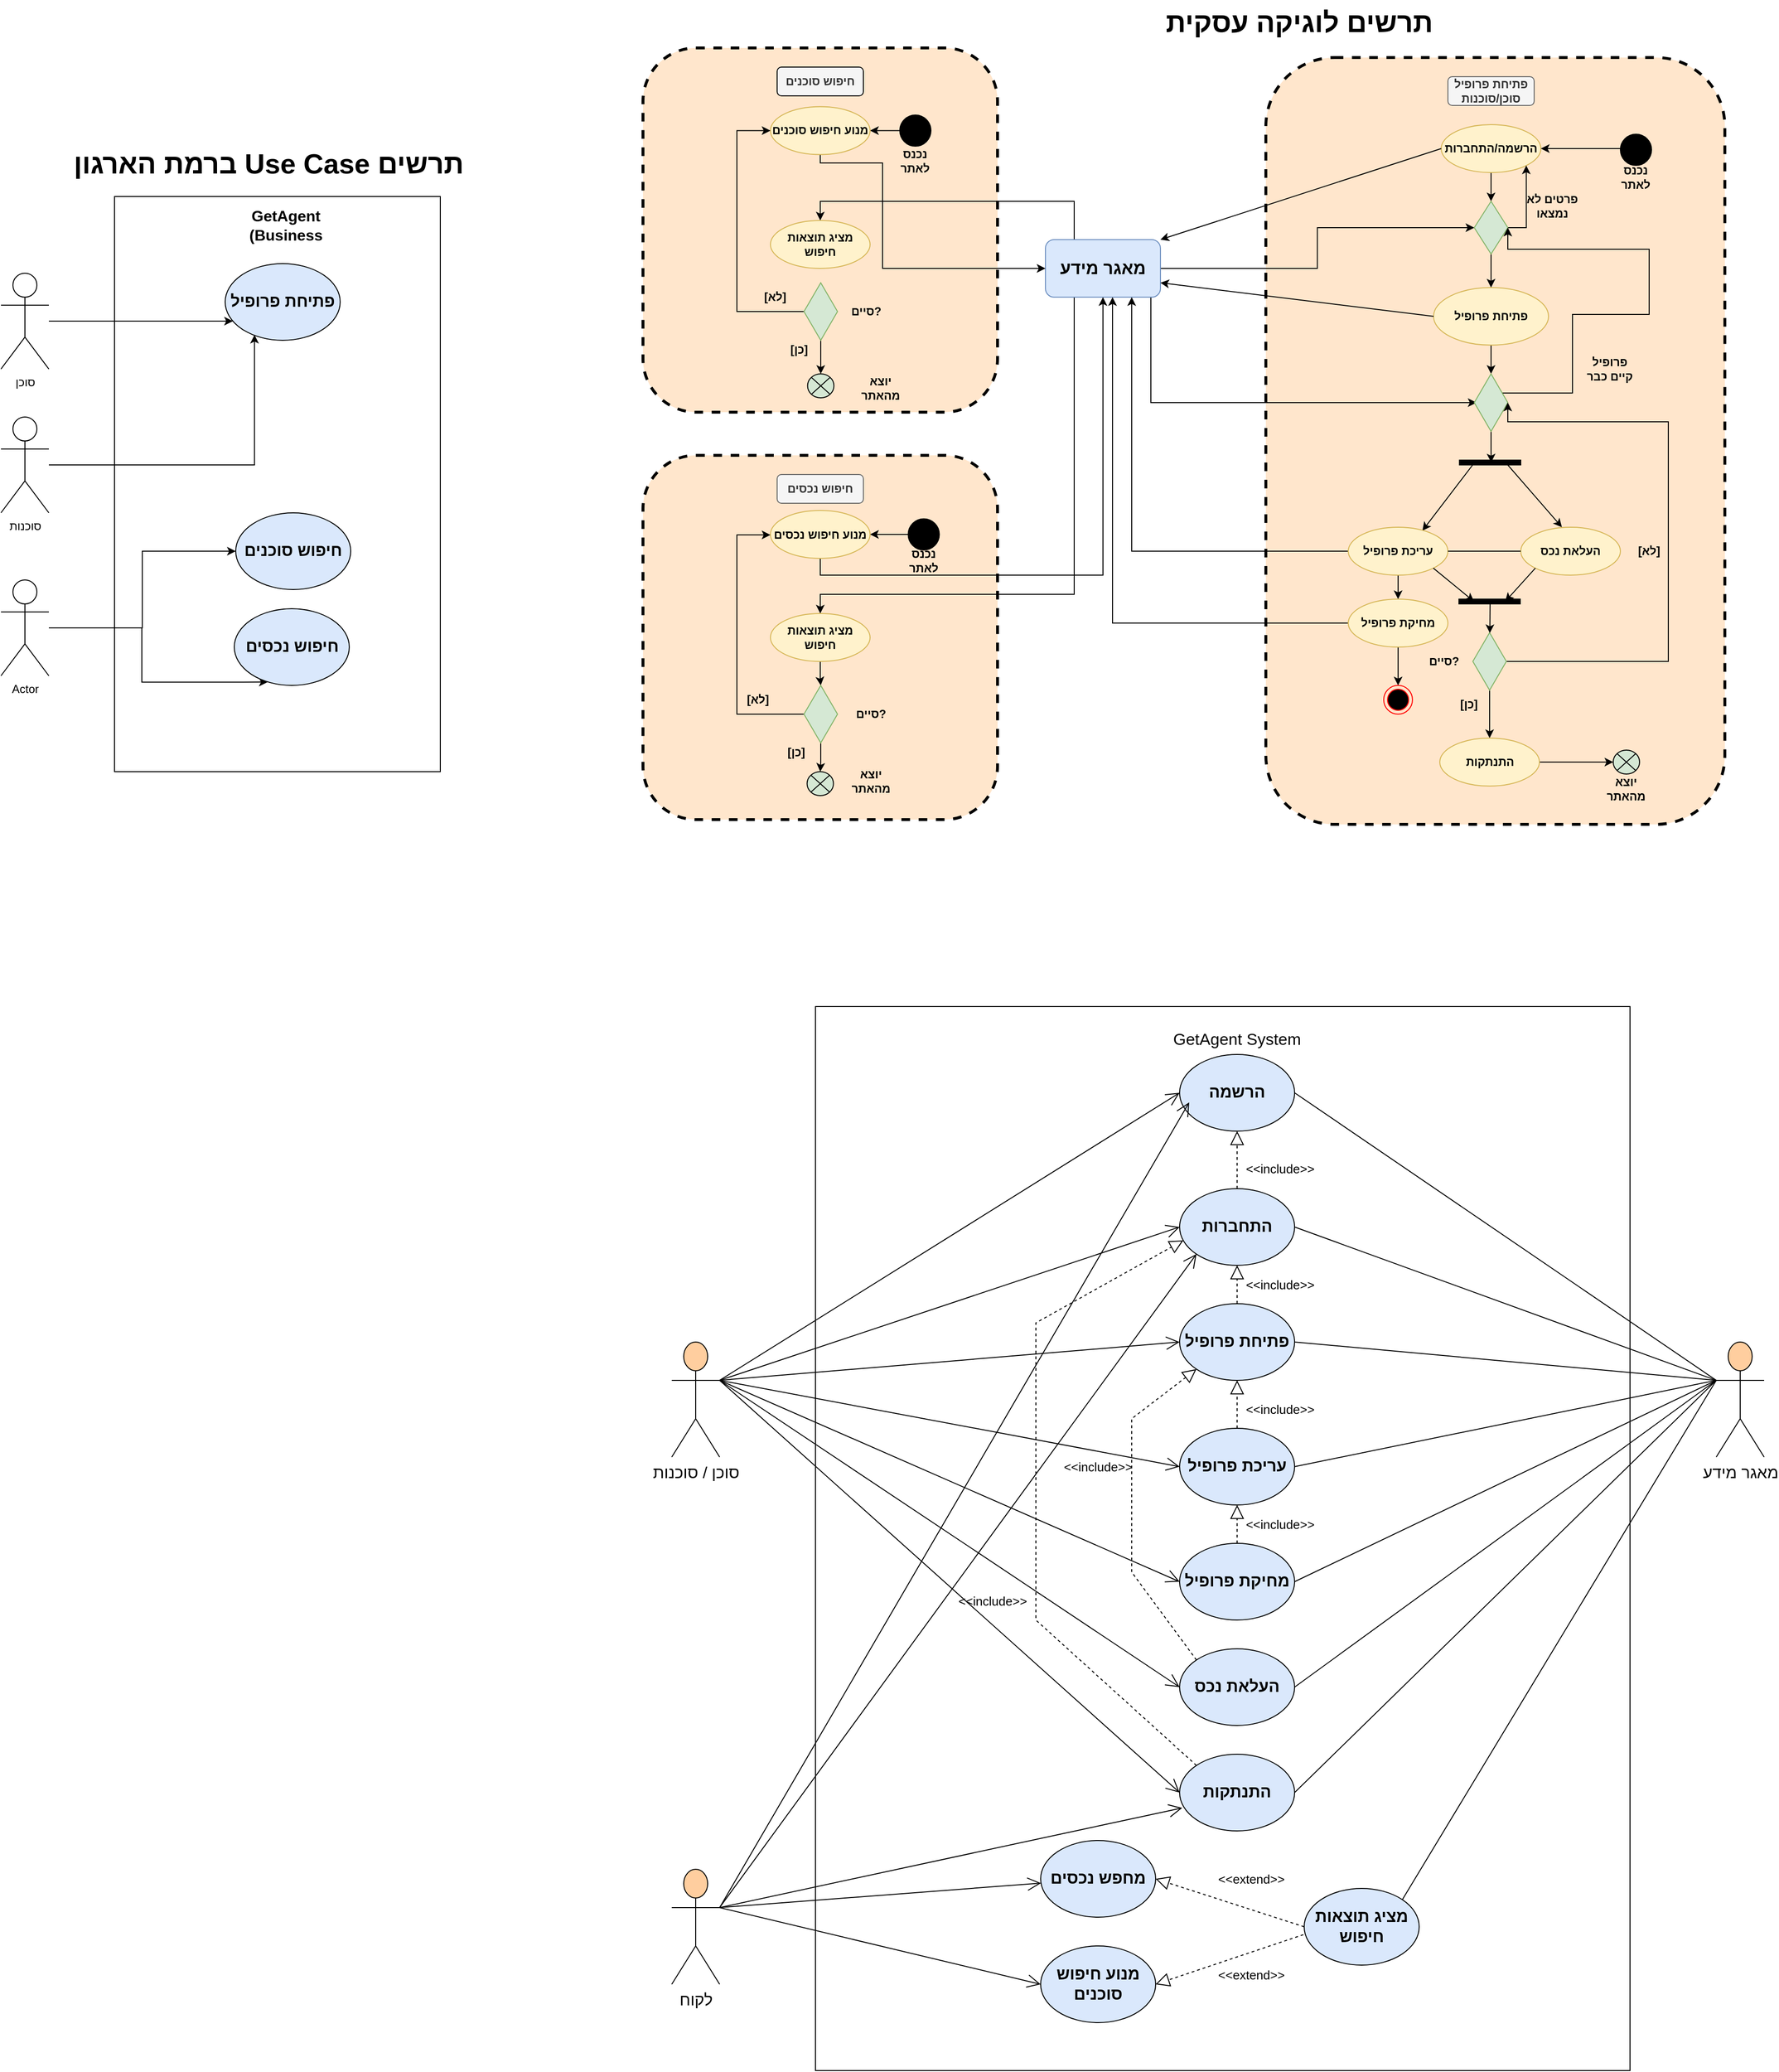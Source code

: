 <mxfile version="15.7.3" type="device"><diagram id="WgBPoSd1NBGot3wCEhsc" name="‫עמוד-1‬"><mxGraphModel dx="2050" dy="178" grid="1" gridSize="10" guides="1" tooltips="1" connect="1" arrows="1" fold="1" page="1" pageScale="1" pageWidth="827" pageHeight="1169" math="0" shadow="0"><root><mxCell id="0"/><mxCell id="1" parent="0"/><mxCell id="-YSVnnB5EFh45qtn83-T-23" value="" style="rounded=1;whiteSpace=wrap;html=1;fillColor=#ffe6cc;strokeColor=#000000;dashed=1;strokeWidth=3;perimeterSpacing=0;" vertex="1" parent="1"><mxGeometry x="-460" y="535" width="370" height="380" as="geometry"/></mxCell><mxCell id="-YSVnnB5EFh45qtn83-T-3" value="" style="rounded=1;whiteSpace=wrap;html=1;fillColor=#ffe6cc;strokeColor=default;dashed=1;strokeWidth=3;perimeterSpacing=0;" vertex="1" parent="1"><mxGeometry x="-460" y="110" width="370" height="380" as="geometry"/></mxCell><mxCell id="6HGBJuV5CnNIUaM3464I-1" value="" style="rounded=1;whiteSpace=wrap;html=1;fillColor=#ffe6cc;strokeColor=#000000;dashed=1;strokeWidth=3;perimeterSpacing=0;" parent="1" vertex="1"><mxGeometry x="190" y="120" width="479" height="800" as="geometry"/></mxCell><mxCell id="6HGBJuV5CnNIUaM3464I-2" value="פתיחת פרופיל סוכן/סוכנות" style="text;html=1;align=center;verticalAlign=middle;whiteSpace=wrap;rounded=1;fontStyle=1;fillColor=#f5f5f5;fontColor=#333333;strokeColor=#666666;" parent="1" vertex="1"><mxGeometry x="380" y="140" width="90" height="30" as="geometry"/></mxCell><mxCell id="6HGBJuV5CnNIUaM3464I-13" value="" style="edgeStyle=orthogonalEdgeStyle;rounded=0;orthogonalLoop=1;jettySize=auto;html=1;fontSize=18;" parent="1" source="6HGBJuV5CnNIUaM3464I-3" target="6HGBJuV5CnNIUaM3464I-12" edge="1"><mxGeometry relative="1" as="geometry"/></mxCell><mxCell id="6HGBJuV5CnNIUaM3464I-3" value="הרשמה/התחברות" style="ellipse;whiteSpace=wrap;html=1;fillColor=#fff2cc;strokeColor=#d6b656;fontStyle=1" parent="1" vertex="1"><mxGeometry x="373" y="190" width="104" height="50" as="geometry"/></mxCell><mxCell id="6HGBJuV5CnNIUaM3464I-7" style="edgeStyle=orthogonalEdgeStyle;rounded=0;orthogonalLoop=1;jettySize=auto;html=1;entryX=1;entryY=0.5;entryDx=0;entryDy=0;" parent="1" source="6HGBJuV5CnNIUaM3464I-6" target="6HGBJuV5CnNIUaM3464I-3" edge="1"><mxGeometry relative="1" as="geometry"><Array as="points"><mxPoint x="510" y="215"/><mxPoint x="510" y="215"/></Array></mxGeometry></mxCell><mxCell id="6HGBJuV5CnNIUaM3464I-6" value="" style="ellipse;whiteSpace=wrap;html=1;aspect=fixed;fillColor=#000000;strokeColor=#000000;" parent="1" vertex="1"><mxGeometry x="560" y="200" width="32.5" height="32.5" as="geometry"/></mxCell><mxCell id="6HGBJuV5CnNIUaM3464I-8" value="נכנס לאתר" style="text;html=1;strokeColor=none;fillColor=none;align=center;verticalAlign=middle;whiteSpace=wrap;rounded=0;fontStyle=1" parent="1" vertex="1"><mxGeometry x="546.25" y="230" width="60" height="30" as="geometry"/></mxCell><mxCell id="6HGBJuV5CnNIUaM3464I-54" style="edgeStyle=orthogonalEdgeStyle;rounded=0;orthogonalLoop=1;jettySize=auto;html=1;entryX=0;entryY=0.5;entryDx=0;entryDy=0;fontSize=18;" parent="1" source="6HGBJuV5CnNIUaM3464I-9" target="6HGBJuV5CnNIUaM3464I-12" edge="1"><mxGeometry relative="1" as="geometry"/></mxCell><mxCell id="6HGBJuV5CnNIUaM3464I-64" style="edgeStyle=orthogonalEdgeStyle;rounded=0;orthogonalLoop=1;jettySize=auto;html=1;fontSize=18;entryX=0.459;entryY=0.45;entryDx=0;entryDy=0;entryPerimeter=0;" parent="1" source="6HGBJuV5CnNIUaM3464I-9" target="6HGBJuV5CnNIUaM3464I-1" edge="1"><mxGeometry relative="1" as="geometry"><mxPoint x="20" y="510" as="targetPoint"/><Array as="points"><mxPoint x="70" y="480"/></Array></mxGeometry></mxCell><mxCell id="-YSVnnB5EFh45qtn83-T-30" style="edgeStyle=orthogonalEdgeStyle;rounded=0;orthogonalLoop=1;jettySize=auto;html=1;exitX=0.25;exitY=1;exitDx=0;exitDy=0;" edge="1" parent="1" source="6HGBJuV5CnNIUaM3464I-9" target="-YSVnnB5EFh45qtn83-T-29"><mxGeometry relative="1" as="geometry"><Array as="points"><mxPoint x="-10" y="680"/><mxPoint x="-275" y="680"/></Array></mxGeometry></mxCell><mxCell id="-YSVnnB5EFh45qtn83-T-41" style="edgeStyle=orthogonalEdgeStyle;rounded=0;orthogonalLoop=1;jettySize=auto;html=1;exitX=0.25;exitY=0;exitDx=0;exitDy=0;entryX=0.5;entryY=0;entryDx=0;entryDy=0;" edge="1" parent="1" source="6HGBJuV5CnNIUaM3464I-9" target="-YSVnnB5EFh45qtn83-T-9"><mxGeometry relative="1" as="geometry"/></mxCell><mxCell id="6HGBJuV5CnNIUaM3464I-9" value="מאגר מידע" style="rounded=1;whiteSpace=wrap;html=1;strokeColor=#6c8ebf;fillColor=#dae8fc;fontStyle=1;fontSize=18;" parent="1" vertex="1"><mxGeometry x="-40" y="310" width="120" height="60" as="geometry"/></mxCell><mxCell id="6HGBJuV5CnNIUaM3464I-10" value="" style="endArrow=classic;html=1;rounded=0;fontSize=18;exitX=0;exitY=0.5;exitDx=0;exitDy=0;entryX=1;entryY=0;entryDx=0;entryDy=0;" parent="1" source="6HGBJuV5CnNIUaM3464I-3" target="6HGBJuV5CnNIUaM3464I-9" edge="1"><mxGeometry width="50" height="50" relative="1" as="geometry"><mxPoint x="280" y="260" as="sourcePoint"/><mxPoint x="330" y="210" as="targetPoint"/></mxGeometry></mxCell><mxCell id="6HGBJuV5CnNIUaM3464I-15" value="" style="edgeStyle=orthogonalEdgeStyle;rounded=0;orthogonalLoop=1;jettySize=auto;html=1;fontSize=18;" parent="1" source="6HGBJuV5CnNIUaM3464I-12" target="6HGBJuV5CnNIUaM3464I-14" edge="1"><mxGeometry relative="1" as="geometry"/></mxCell><mxCell id="6HGBJuV5CnNIUaM3464I-55" style="edgeStyle=orthogonalEdgeStyle;rounded=0;orthogonalLoop=1;jettySize=auto;html=1;entryX=1;entryY=1;entryDx=0;entryDy=0;fontSize=18;" parent="1" source="6HGBJuV5CnNIUaM3464I-12" target="6HGBJuV5CnNIUaM3464I-3" edge="1"><mxGeometry relative="1" as="geometry"><Array as="points"><mxPoint x="462" y="298"/></Array></mxGeometry></mxCell><mxCell id="6HGBJuV5CnNIUaM3464I-12" value="" style="rhombus;whiteSpace=wrap;html=1;fillColor=#d5e8d4;strokeColor=#82b366;" parent="1" vertex="1"><mxGeometry x="407.5" y="270" width="35" height="55" as="geometry"/></mxCell><mxCell id="6HGBJuV5CnNIUaM3464I-17" value="" style="edgeStyle=orthogonalEdgeStyle;rounded=0;orthogonalLoop=1;jettySize=auto;html=1;fontSize=18;" parent="1" source="6HGBJuV5CnNIUaM3464I-14" target="6HGBJuV5CnNIUaM3464I-16" edge="1"><mxGeometry relative="1" as="geometry"/></mxCell><mxCell id="6HGBJuV5CnNIUaM3464I-14" value="פתיחת פרופיל" style="ellipse;whiteSpace=wrap;html=1;strokeColor=#d6b656;fillColor=#fff2cc;fontStyle=1" parent="1" vertex="1"><mxGeometry x="365" y="360" width="120" height="60" as="geometry"/></mxCell><mxCell id="6HGBJuV5CnNIUaM3464I-22" value="" style="edgeStyle=orthogonalEdgeStyle;rounded=0;orthogonalLoop=1;jettySize=auto;html=1;fontSize=18;entryX=0.518;entryY=0.496;entryDx=0;entryDy=0;entryPerimeter=0;" parent="1" source="6HGBJuV5CnNIUaM3464I-16" target="6HGBJuV5CnNIUaM3464I-24" edge="1"><mxGeometry relative="1" as="geometry"/></mxCell><mxCell id="6HGBJuV5CnNIUaM3464I-60" style="edgeStyle=orthogonalEdgeStyle;rounded=0;orthogonalLoop=1;jettySize=auto;html=1;entryX=1;entryY=0.5;entryDx=0;entryDy=0;fontSize=18;" parent="1" source="6HGBJuV5CnNIUaM3464I-16" target="6HGBJuV5CnNIUaM3464I-12" edge="1"><mxGeometry relative="1" as="geometry"><Array as="points"><mxPoint x="510" y="470"/><mxPoint x="510" y="388"/><mxPoint x="590" y="388"/><mxPoint x="590" y="320"/><mxPoint x="442" y="320"/></Array></mxGeometry></mxCell><mxCell id="6HGBJuV5CnNIUaM3464I-16" value="" style="rhombus;whiteSpace=wrap;html=1;strokeColor=#82b366;fillColor=#d5e8d4;" parent="1" vertex="1"><mxGeometry x="407.5" y="450" width="35" height="60" as="geometry"/></mxCell><mxCell id="6HGBJuV5CnNIUaM3464I-18" value="" style="endArrow=classic;html=1;rounded=0;fontSize=18;exitX=0;exitY=0.5;exitDx=0;exitDy=0;entryX=1;entryY=0.75;entryDx=0;entryDy=0;" parent="1" source="6HGBJuV5CnNIUaM3464I-14" target="6HGBJuV5CnNIUaM3464I-9" edge="1"><mxGeometry width="50" height="50" relative="1" as="geometry"><mxPoint x="350" y="340" as="sourcePoint"/><mxPoint x="400" y="290" as="targetPoint"/></mxGeometry></mxCell><mxCell id="6HGBJuV5CnNIUaM3464I-21" value="" style="line;strokeWidth=2;html=1;fontSize=18;fillColor=#000000;fontStyle=0;strokeColor=none;" parent="1" vertex="1"><mxGeometry x="391.5" y="530" width="67" height="10" as="geometry"/></mxCell><mxCell id="6HGBJuV5CnNIUaM3464I-24" value="" style="line;strokeWidth=6;html=1;rounded=1;fontSize=18;fillColor=#000000;" parent="1" vertex="1"><mxGeometry x="391.5" y="530" width="65" height="25" as="geometry"/></mxCell><mxCell id="6HGBJuV5CnNIUaM3464I-32" value="" style="endArrow=classic;html=1;rounded=0;fontSize=18;exitX=0.25;exitY=0.5;exitDx=0;exitDy=0;exitPerimeter=0;entryX=0.744;entryY=0.072;entryDx=0;entryDy=0;entryPerimeter=0;" parent="1" source="6HGBJuV5CnNIUaM3464I-24" target="6HGBJuV5CnNIUaM3464I-34" edge="1"><mxGeometry width="50" height="50" relative="1" as="geometry"><mxPoint x="380" y="440" as="sourcePoint"/><mxPoint x="360" y="600" as="targetPoint"/></mxGeometry></mxCell><mxCell id="6HGBJuV5CnNIUaM3464I-33" value="" style="endArrow=classic;html=1;rounded=0;fontSize=18;exitX=0.75;exitY=0.5;exitDx=0;exitDy=0;exitPerimeter=0;entryX=0.413;entryY=0;entryDx=0;entryDy=0;entryPerimeter=0;" parent="1" source="6HGBJuV5CnNIUaM3464I-24" target="6HGBJuV5CnNIUaM3464I-35" edge="1"><mxGeometry width="50" height="50" relative="1" as="geometry"><mxPoint x="417.75" y="552.5" as="sourcePoint"/><mxPoint x="496.118" y="612.166" as="targetPoint"/></mxGeometry></mxCell><mxCell id="6HGBJuV5CnNIUaM3464I-47" style="edgeStyle=orthogonalEdgeStyle;rounded=0;orthogonalLoop=1;jettySize=auto;html=1;entryX=0.75;entryY=1;entryDx=0;entryDy=0;fontSize=18;" parent="1" source="6HGBJuV5CnNIUaM3464I-34" target="6HGBJuV5CnNIUaM3464I-9" edge="1"><mxGeometry relative="1" as="geometry"/></mxCell><mxCell id="-YSVnnB5EFh45qtn83-T-64" style="edgeStyle=orthogonalEdgeStyle;rounded=0;orthogonalLoop=1;jettySize=auto;html=1;entryX=0.5;entryY=0;entryDx=0;entryDy=0;fontSize=17;" edge="1" parent="1" source="6HGBJuV5CnNIUaM3464I-34" target="-YSVnnB5EFh45qtn83-T-63"><mxGeometry relative="1" as="geometry"/></mxCell><mxCell id="6HGBJuV5CnNIUaM3464I-34" value="עריכת פרופיל" style="ellipse;whiteSpace=wrap;html=1;fillColor=#fff2cc;strokeColor=#d6b656;fontStyle=1" parent="1" vertex="1"><mxGeometry x="276" y="610" width="104" height="50" as="geometry"/></mxCell><mxCell id="6HGBJuV5CnNIUaM3464I-35" value="העלאת נכס" style="ellipse;whiteSpace=wrap;html=1;fillColor=#fff2cc;strokeColor=#d6b656;fontStyle=1" parent="1" vertex="1"><mxGeometry x="456" y="610" width="104" height="50" as="geometry"/></mxCell><mxCell id="6HGBJuV5CnNIUaM3464I-46" style="edgeStyle=orthogonalEdgeStyle;rounded=0;orthogonalLoop=1;jettySize=auto;html=1;fontSize=18;entryX=1;entryY=0.5;entryDx=0;entryDy=0;" parent="1" source="6HGBJuV5CnNIUaM3464I-37" target="6HGBJuV5CnNIUaM3464I-16" edge="1"><mxGeometry relative="1" as="geometry"><Array as="points"><mxPoint x="610" y="750"/><mxPoint x="610" y="500"/><mxPoint x="442" y="500"/></Array></mxGeometry></mxCell><mxCell id="6HGBJuV5CnNIUaM3464I-50" style="edgeStyle=orthogonalEdgeStyle;rounded=0;orthogonalLoop=1;jettySize=auto;html=1;fontSize=18;" parent="1" source="6HGBJuV5CnNIUaM3464I-37" target="6HGBJuV5CnNIUaM3464I-49" edge="1"><mxGeometry relative="1" as="geometry"/></mxCell><mxCell id="6HGBJuV5CnNIUaM3464I-37" value="" style="rhombus;whiteSpace=wrap;html=1;strokeColor=#82b366;fillColor=#d5e8d4;" parent="1" vertex="1"><mxGeometry x="406" y="720" width="35" height="60" as="geometry"/></mxCell><mxCell id="6HGBJuV5CnNIUaM3464I-38" value="" style="line;strokeWidth=6;html=1;rounded=1;fontSize=18;fillColor=#000000;" parent="1" vertex="1"><mxGeometry x="391" y="675" width="65" height="25" as="geometry"/></mxCell><mxCell id="6HGBJuV5CnNIUaM3464I-40" value="" style="endArrow=classic;html=1;rounded=0;fontSize=18;entryX=0.25;entryY=0.5;entryDx=0;entryDy=0;entryPerimeter=0;exitX=1;exitY=1;exitDx=0;exitDy=0;" parent="1" source="6HGBJuV5CnNIUaM3464I-34" target="6HGBJuV5CnNIUaM3464I-38" edge="1"><mxGeometry width="50" height="50" relative="1" as="geometry"><mxPoint x="417.75" y="552.5" as="sourcePoint"/><mxPoint x="363.376" y="623.6" as="targetPoint"/></mxGeometry></mxCell><mxCell id="6HGBJuV5CnNIUaM3464I-42" value="" style="endArrow=classic;html=1;rounded=0;fontSize=18;exitX=0;exitY=1;exitDx=0;exitDy=0;entryX=0.75;entryY=0.5;entryDx=0;entryDy=0;entryPerimeter=0;" parent="1" source="6HGBJuV5CnNIUaM3464I-35" target="6HGBJuV5CnNIUaM3464I-38" edge="1"><mxGeometry width="50" height="50" relative="1" as="geometry"><mxPoint x="427.75" y="562.5" as="sourcePoint"/><mxPoint x="373.376" y="633.6" as="targetPoint"/></mxGeometry></mxCell><mxCell id="6HGBJuV5CnNIUaM3464I-43" value="" style="endArrow=classic;html=1;rounded=0;fontSize=18;" parent="1" target="6HGBJuV5CnNIUaM3464I-37" edge="1"><mxGeometry width="50" height="50" relative="1" as="geometry"><mxPoint x="424" y="688" as="sourcePoint"/><mxPoint x="383.376" y="643.6" as="targetPoint"/></mxGeometry></mxCell><mxCell id="6HGBJuV5CnNIUaM3464I-45" value="סיים?" style="text;html=1;strokeColor=none;fillColor=none;align=center;verticalAlign=middle;whiteSpace=wrap;rounded=0;fontStyle=1" parent="1" vertex="1"><mxGeometry x="346" y="735" width="60" height="30" as="geometry"/></mxCell><mxCell id="6HGBJuV5CnNIUaM3464I-52" style="edgeStyle=orthogonalEdgeStyle;rounded=0;orthogonalLoop=1;jettySize=auto;html=1;entryX=0;entryY=0.5;entryDx=0;entryDy=0;entryPerimeter=0;fontSize=18;" parent="1" source="6HGBJuV5CnNIUaM3464I-49" target="6HGBJuV5CnNIUaM3464I-51" edge="1"><mxGeometry relative="1" as="geometry"/></mxCell><mxCell id="6HGBJuV5CnNIUaM3464I-49" value="התנתקות" style="ellipse;whiteSpace=wrap;html=1;fillColor=#fff2cc;strokeColor=#d6b656;fontStyle=1" parent="1" vertex="1"><mxGeometry x="371.5" y="830" width="104" height="50" as="geometry"/></mxCell><mxCell id="6HGBJuV5CnNIUaM3464I-51" value="" style="verticalLabelPosition=bottom;verticalAlign=top;html=1;shape=mxgraph.flowchart.or;rounded=1;labelBackgroundColor=#FFFFFF;fontSize=18;strokeColor=#000000;strokeWidth=1;fillColor=#D5E8D4;" parent="1" vertex="1"><mxGeometry x="552.5" y="842.5" width="27.5" height="25" as="geometry"/></mxCell><mxCell id="6HGBJuV5CnNIUaM3464I-53" value="יוצא מהאתר" style="text;html=1;strokeColor=none;fillColor=none;align=center;verticalAlign=middle;whiteSpace=wrap;rounded=0;fontStyle=1" parent="1" vertex="1"><mxGeometry x="536.25" y="867.5" width="60" height="30" as="geometry"/></mxCell><mxCell id="6HGBJuV5CnNIUaM3464I-56" value="פרטים לא נמצאו" style="text;html=1;strokeColor=none;fillColor=none;align=center;verticalAlign=middle;whiteSpace=wrap;rounded=0;fontStyle=1" parent="1" vertex="1"><mxGeometry x="458.5" y="260" width="60" height="30" as="geometry"/></mxCell><mxCell id="6HGBJuV5CnNIUaM3464I-57" value="פרופיל קיים כבר" style="text;html=1;strokeColor=none;fillColor=none;align=center;verticalAlign=middle;whiteSpace=wrap;rounded=0;fontStyle=1" parent="1" vertex="1"><mxGeometry x="518.5" y="430" width="60" height="30" as="geometry"/></mxCell><mxCell id="6HGBJuV5CnNIUaM3464I-62" style="edgeStyle=orthogonalEdgeStyle;rounded=0;orthogonalLoop=1;jettySize=auto;html=1;exitX=0.5;exitY=1;exitDx=0;exitDy=0;fontSize=18;" parent="1" source="6HGBJuV5CnNIUaM3464I-57" target="6HGBJuV5CnNIUaM3464I-57" edge="1"><mxGeometry relative="1" as="geometry"/></mxCell><mxCell id="6HGBJuV5CnNIUaM3464I-65" value="" style="endArrow=none;html=1;rounded=0;fontSize=18;entryX=0;entryY=0.5;entryDx=0;entryDy=0;exitX=1;exitY=0.5;exitDx=0;exitDy=0;" parent="1" source="6HGBJuV5CnNIUaM3464I-34" target="6HGBJuV5CnNIUaM3464I-35" edge="1"><mxGeometry width="50" height="50" relative="1" as="geometry"><mxPoint x="-10" y="740" as="sourcePoint"/><mxPoint x="40" y="690" as="targetPoint"/></mxGeometry></mxCell><mxCell id="-YSVnnB5EFh45qtn83-T-4" value="חיפוש סוכנים" style="text;html=1;align=center;verticalAlign=middle;whiteSpace=wrap;rounded=1;fontStyle=1;fillColor=#f5f5f5;fontColor=#333333;strokeColor=default;perimeterSpacing=1;strokeWidth=1;" vertex="1" parent="1"><mxGeometry x="-320" y="130" width="90" height="30" as="geometry"/></mxCell><mxCell id="-YSVnnB5EFh45qtn83-T-7" style="edgeStyle=orthogonalEdgeStyle;rounded=0;orthogonalLoop=1;jettySize=auto;html=1;entryX=1;entryY=0.5;entryDx=0;entryDy=0;" edge="1" parent="1" source="-YSVnnB5EFh45qtn83-T-5" target="-YSVnnB5EFh45qtn83-T-6"><mxGeometry relative="1" as="geometry"/></mxCell><mxCell id="-YSVnnB5EFh45qtn83-T-5" value="" style="ellipse;whiteSpace=wrap;html=1;aspect=fixed;fillColor=#000000;strokeColor=#000000;" vertex="1" parent="1"><mxGeometry x="-192" y="180" width="32.5" height="32.5" as="geometry"/></mxCell><mxCell id="-YSVnnB5EFh45qtn83-T-10" style="edgeStyle=orthogonalEdgeStyle;rounded=0;orthogonalLoop=1;jettySize=auto;html=1;entryX=0;entryY=0.5;entryDx=0;entryDy=0;" edge="1" parent="1" source="-YSVnnB5EFh45qtn83-T-6" target="6HGBJuV5CnNIUaM3464I-9"><mxGeometry relative="1" as="geometry"><Array as="points"><mxPoint x="-275" y="230"/><mxPoint x="-210" y="230"/><mxPoint x="-210" y="340"/></Array></mxGeometry></mxCell><mxCell id="-YSVnnB5EFh45qtn83-T-6" value="מנוע חיפוש סוכנים" style="ellipse;whiteSpace=wrap;html=1;fillColor=#fff2cc;strokeColor=#d6b656;fontStyle=1" vertex="1" parent="1"><mxGeometry x="-327" y="171.25" width="104" height="50" as="geometry"/></mxCell><mxCell id="-YSVnnB5EFh45qtn83-T-8" value="נכנס לאתר" style="text;html=1;strokeColor=none;fillColor=none;align=center;verticalAlign=middle;whiteSpace=wrap;rounded=0;fontStyle=1" vertex="1" parent="1"><mxGeometry x="-205.75" y="212.5" width="60" height="30" as="geometry"/></mxCell><mxCell id="-YSVnnB5EFh45qtn83-T-9" value="מציג תוצאות חיפוש" style="ellipse;whiteSpace=wrap;html=1;fillColor=#fff2cc;strokeColor=#d6b656;fontStyle=1" vertex="1" parent="1"><mxGeometry x="-327" y="290" width="104" height="50" as="geometry"/></mxCell><mxCell id="-YSVnnB5EFh45qtn83-T-19" style="edgeStyle=orthogonalEdgeStyle;rounded=0;orthogonalLoop=1;jettySize=auto;html=1;entryX=0.5;entryY=0;entryDx=0;entryDy=0;entryPerimeter=0;" edge="1" parent="1" source="-YSVnnB5EFh45qtn83-T-16" target="-YSVnnB5EFh45qtn83-T-18"><mxGeometry relative="1" as="geometry"/></mxCell><mxCell id="-YSVnnB5EFh45qtn83-T-20" style="edgeStyle=orthogonalEdgeStyle;rounded=0;orthogonalLoop=1;jettySize=auto;html=1;entryX=0;entryY=0.5;entryDx=0;entryDy=0;" edge="1" parent="1" source="-YSVnnB5EFh45qtn83-T-16" target="-YSVnnB5EFh45qtn83-T-6"><mxGeometry relative="1" as="geometry"><Array as="points"><mxPoint x="-362" y="385"/><mxPoint x="-362" y="196"/></Array></mxGeometry></mxCell><mxCell id="-YSVnnB5EFh45qtn83-T-16" value="" style="rhombus;whiteSpace=wrap;html=1;strokeColor=#82b366;fillColor=#d5e8d4;" vertex="1" parent="1"><mxGeometry x="-292" y="355" width="35" height="60" as="geometry"/></mxCell><mxCell id="-YSVnnB5EFh45qtn83-T-17" value="סיים?" style="text;html=1;strokeColor=none;fillColor=none;align=center;verticalAlign=middle;whiteSpace=wrap;rounded=0;fontStyle=1" vertex="1" parent="1"><mxGeometry x="-257" y="370" width="60" height="30" as="geometry"/></mxCell><mxCell id="-YSVnnB5EFh45qtn83-T-18" value="" style="verticalLabelPosition=bottom;verticalAlign=top;html=1;shape=mxgraph.flowchart.or;rounded=1;labelBackgroundColor=#FFFFFF;fontSize=18;strokeColor=#000000;strokeWidth=1;fillColor=#D5E8D4;" vertex="1" parent="1"><mxGeometry x="-288.25" y="450" width="27.5" height="25" as="geometry"/></mxCell><mxCell id="-YSVnnB5EFh45qtn83-T-22" value="יוצא מהאתר" style="text;html=1;strokeColor=none;fillColor=none;align=center;verticalAlign=middle;whiteSpace=wrap;rounded=0;fontStyle=1" vertex="1" parent="1"><mxGeometry x="-242" y="450" width="60" height="30" as="geometry"/></mxCell><mxCell id="-YSVnnB5EFh45qtn83-T-24" value="חיפוש נכסים" style="text;html=1;align=center;verticalAlign=middle;whiteSpace=wrap;rounded=1;fontStyle=1;fillColor=#f5f5f5;fontColor=#333333;strokeColor=#666666;" vertex="1" parent="1"><mxGeometry x="-320" y="555" width="90" height="30" as="geometry"/></mxCell><mxCell id="-YSVnnB5EFh45qtn83-T-27" style="edgeStyle=orthogonalEdgeStyle;rounded=0;orthogonalLoop=1;jettySize=auto;html=1;entryX=1;entryY=0.5;entryDx=0;entryDy=0;" edge="1" parent="1" source="-YSVnnB5EFh45qtn83-T-25" target="-YSVnnB5EFh45qtn83-T-26"><mxGeometry relative="1" as="geometry"/></mxCell><mxCell id="-YSVnnB5EFh45qtn83-T-25" value="" style="ellipse;whiteSpace=wrap;html=1;aspect=fixed;fillColor=#000000;strokeColor=#000000;" vertex="1" parent="1"><mxGeometry x="-183.25" y="601.25" width="32.5" height="32.5" as="geometry"/></mxCell><mxCell id="-YSVnnB5EFh45qtn83-T-28" style="edgeStyle=orthogonalEdgeStyle;rounded=0;orthogonalLoop=1;jettySize=auto;html=1;entryX=0.5;entryY=1;entryDx=0;entryDy=0;" edge="1" parent="1" source="-YSVnnB5EFh45qtn83-T-26" target="6HGBJuV5CnNIUaM3464I-9"><mxGeometry relative="1" as="geometry"><Array as="points"><mxPoint x="-275" y="660"/><mxPoint x="20" y="660"/></Array></mxGeometry></mxCell><mxCell id="-YSVnnB5EFh45qtn83-T-26" value="מנוע חיפוש נכסים" style="ellipse;whiteSpace=wrap;html=1;fillColor=#fff2cc;strokeColor=#d6b656;fontStyle=1" vertex="1" parent="1"><mxGeometry x="-327" y="592.5" width="104" height="50" as="geometry"/></mxCell><mxCell id="-YSVnnB5EFh45qtn83-T-40" style="edgeStyle=orthogonalEdgeStyle;rounded=0;orthogonalLoop=1;jettySize=auto;html=1;entryX=0.5;entryY=0;entryDx=0;entryDy=0;" edge="1" parent="1" source="-YSVnnB5EFh45qtn83-T-29" target="-YSVnnB5EFh45qtn83-T-31"><mxGeometry relative="1" as="geometry"/></mxCell><mxCell id="-YSVnnB5EFh45qtn83-T-29" value="מציג תוצאות חיפוש" style="ellipse;whiteSpace=wrap;html=1;fillColor=#fff2cc;strokeColor=#d6b656;fontStyle=1" vertex="1" parent="1"><mxGeometry x="-327" y="700" width="104" height="50" as="geometry"/></mxCell><mxCell id="-YSVnnB5EFh45qtn83-T-35" style="edgeStyle=orthogonalEdgeStyle;rounded=0;orthogonalLoop=1;jettySize=auto;html=1;entryX=0;entryY=0.5;entryDx=0;entryDy=0;" edge="1" parent="1" source="-YSVnnB5EFh45qtn83-T-31" target="-YSVnnB5EFh45qtn83-T-26"><mxGeometry relative="1" as="geometry"><Array as="points"><mxPoint x="-362" y="805"/><mxPoint x="-362" y="618"/><mxPoint x="-327" y="618"/></Array></mxGeometry></mxCell><mxCell id="-YSVnnB5EFh45qtn83-T-36" style="edgeStyle=orthogonalEdgeStyle;rounded=0;orthogonalLoop=1;jettySize=auto;html=1;entryX=0.5;entryY=0;entryDx=0;entryDy=0;entryPerimeter=0;" edge="1" parent="1" source="-YSVnnB5EFh45qtn83-T-31" target="-YSVnnB5EFh45qtn83-T-32"><mxGeometry relative="1" as="geometry"/></mxCell><mxCell id="-YSVnnB5EFh45qtn83-T-31" value="" style="rhombus;whiteSpace=wrap;html=1;strokeColor=#82b366;fillColor=#d5e8d4;" vertex="1" parent="1"><mxGeometry x="-292" y="775" width="35" height="60" as="geometry"/></mxCell><mxCell id="-YSVnnB5EFh45qtn83-T-32" value="" style="verticalLabelPosition=bottom;verticalAlign=top;html=1;shape=mxgraph.flowchart.or;rounded=1;labelBackgroundColor=#FFFFFF;fontSize=18;strokeColor=#000000;strokeWidth=1;fillColor=#D5E8D4;" vertex="1" parent="1"><mxGeometry x="-288.75" y="865" width="27.5" height="25" as="geometry"/></mxCell><mxCell id="-YSVnnB5EFh45qtn83-T-33" value="יוצא מהאתר" style="text;html=1;strokeColor=none;fillColor=none;align=center;verticalAlign=middle;whiteSpace=wrap;rounded=0;fontStyle=1" vertex="1" parent="1"><mxGeometry x="-252" y="860" width="60" height="30" as="geometry"/></mxCell><mxCell id="-YSVnnB5EFh45qtn83-T-34" value="סיים?" style="text;html=1;strokeColor=none;fillColor=none;align=center;verticalAlign=middle;whiteSpace=wrap;rounded=0;fontStyle=1" vertex="1" parent="1"><mxGeometry x="-252" y="790" width="60" height="30" as="geometry"/></mxCell><mxCell id="-YSVnnB5EFh45qtn83-T-37" value="[לא]" style="text;html=1;strokeColor=none;fillColor=none;align=center;verticalAlign=middle;whiteSpace=wrap;rounded=0;fontStyle=1" vertex="1" parent="1"><mxGeometry x="-370" y="775" width="60" height="30" as="geometry"/></mxCell><mxCell id="-YSVnnB5EFh45qtn83-T-38" value="נכנס לאתר" style="text;html=1;strokeColor=none;fillColor=none;align=center;verticalAlign=middle;whiteSpace=wrap;rounded=0;fontStyle=1" vertex="1" parent="1"><mxGeometry x="-197" y="630" width="60" height="30" as="geometry"/></mxCell><mxCell id="-YSVnnB5EFh45qtn83-T-43" value="[כן]" style="text;html=1;strokeColor=none;fillColor=none;align=center;verticalAlign=middle;whiteSpace=wrap;rounded=0;fontStyle=1" vertex="1" parent="1"><mxGeometry x="-330" y="830" width="60" height="30" as="geometry"/></mxCell><mxCell id="-YSVnnB5EFh45qtn83-T-44" value="[לא]" style="text;html=1;strokeColor=none;fillColor=none;align=center;verticalAlign=middle;whiteSpace=wrap;rounded=0;fontStyle=1" vertex="1" parent="1"><mxGeometry x="-352" y="355" width="60" height="30" as="geometry"/></mxCell><mxCell id="-YSVnnB5EFh45qtn83-T-45" value="[כן]" style="text;html=1;strokeColor=none;fillColor=none;align=center;verticalAlign=middle;whiteSpace=wrap;rounded=0;fontStyle=1" vertex="1" parent="1"><mxGeometry x="-327" y="410" width="60" height="30" as="geometry"/></mxCell><mxCell id="-YSVnnB5EFh45qtn83-T-46" value="[כן]" style="text;html=1;strokeColor=none;fillColor=none;align=center;verticalAlign=middle;whiteSpace=wrap;rounded=0;fontStyle=1" vertex="1" parent="1"><mxGeometry x="371.5" y="780" width="60" height="30" as="geometry"/></mxCell><mxCell id="-YSVnnB5EFh45qtn83-T-47" value="[לא]" style="text;html=1;strokeColor=none;fillColor=none;align=center;verticalAlign=middle;whiteSpace=wrap;rounded=0;fontStyle=1" vertex="1" parent="1"><mxGeometry x="560" y="620" width="60" height="30" as="geometry"/></mxCell><mxCell id="-YSVnnB5EFh45qtn83-T-48" value="" style="rounded=0;whiteSpace=wrap;html=1;strokeColor=default;strokeWidth=1;" vertex="1" parent="1"><mxGeometry x="-1011.5" y="265" width="340" height="600" as="geometry"/></mxCell><mxCell id="-YSVnnB5EFh45qtn83-T-56" style="edgeStyle=orthogonalEdgeStyle;rounded=0;orthogonalLoop=1;jettySize=auto;html=1;entryX=0.255;entryY=0.929;entryDx=0;entryDy=0;entryPerimeter=0;" edge="1" parent="1" source="-YSVnnB5EFh45qtn83-T-49" target="-YSVnnB5EFh45qtn83-T-54"><mxGeometry relative="1" as="geometry"/></mxCell><mxCell id="-YSVnnB5EFh45qtn83-T-49" value="סוכנות" style="shape=umlActor;verticalLabelPosition=bottom;verticalAlign=top;html=1;outlineConnect=0;rounded=1;strokeColor=default;strokeWidth=1;" vertex="1" parent="1"><mxGeometry x="-1130" y="495" width="50" height="100" as="geometry"/></mxCell><mxCell id="-YSVnnB5EFh45qtn83-T-55" style="edgeStyle=orthogonalEdgeStyle;rounded=0;orthogonalLoop=1;jettySize=auto;html=1;" edge="1" parent="1" source="-YSVnnB5EFh45qtn83-T-50" target="-YSVnnB5EFh45qtn83-T-54"><mxGeometry relative="1" as="geometry"><Array as="points"><mxPoint x="-960" y="395"/><mxPoint x="-960" y="395"/></Array></mxGeometry></mxCell><mxCell id="-YSVnnB5EFh45qtn83-T-50" value="סוכן" style="shape=umlActor;verticalLabelPosition=bottom;verticalAlign=top;html=1;outlineConnect=0;rounded=1;strokeColor=default;strokeWidth=1;" vertex="1" parent="1"><mxGeometry x="-1130" y="345" width="50" height="100" as="geometry"/></mxCell><mxCell id="-YSVnnB5EFh45qtn83-T-59" style="edgeStyle=orthogonalEdgeStyle;rounded=0;orthogonalLoop=1;jettySize=auto;html=1;" edge="1" parent="1" source="-YSVnnB5EFh45qtn83-T-51" target="-YSVnnB5EFh45qtn83-T-57"><mxGeometry relative="1" as="geometry"/></mxCell><mxCell id="-YSVnnB5EFh45qtn83-T-60" style="edgeStyle=orthogonalEdgeStyle;rounded=0;orthogonalLoop=1;jettySize=auto;html=1;entryX=0.29;entryY=0.957;entryDx=0;entryDy=0;entryPerimeter=0;" edge="1" parent="1" source="-YSVnnB5EFh45qtn83-T-51" target="-YSVnnB5EFh45qtn83-T-58"><mxGeometry relative="1" as="geometry"><Array as="points"><mxPoint x="-983" y="715"/><mxPoint x="-983" y="772"/></Array></mxGeometry></mxCell><mxCell id="-YSVnnB5EFh45qtn83-T-51" value="Actor" style="shape=umlActor;verticalLabelPosition=bottom;verticalAlign=top;html=1;outlineConnect=0;rounded=1;strokeColor=default;strokeWidth=1;" vertex="1" parent="1"><mxGeometry x="-1130" y="665" width="50" height="100" as="geometry"/></mxCell><mxCell id="-YSVnnB5EFh45qtn83-T-54" value="פתיחת פרופיל" style="ellipse;whiteSpace=wrap;html=1;rounded=1;strokeColor=#000000;strokeWidth=1;fontStyle=1;fontSize=17;fillColor=#dae8fc;" vertex="1" parent="1"><mxGeometry x="-896" y="335" width="120" height="80" as="geometry"/></mxCell><mxCell id="-YSVnnB5EFh45qtn83-T-57" value="חיפוש סוכנים" style="ellipse;whiteSpace=wrap;html=1;rounded=1;strokeColor=#000000;strokeWidth=1;fontStyle=1;fontSize=17;fillColor=#dae8fc;" vertex="1" parent="1"><mxGeometry x="-885" y="595" width="120" height="80" as="geometry"/></mxCell><mxCell id="-YSVnnB5EFh45qtn83-T-58" value="חיפוש נכסים" style="ellipse;whiteSpace=wrap;html=1;rounded=1;strokeColor=#000000;strokeWidth=1;fontStyle=1;fontSize=17;fillColor=#dae8fc;" vertex="1" parent="1"><mxGeometry x="-886.5" y="695" width="120" height="80" as="geometry"/></mxCell><mxCell id="-YSVnnB5EFh45qtn83-T-61" value="GetAgent (Business" style="text;html=1;strokeColor=none;fillColor=none;align=center;verticalAlign=middle;whiteSpace=wrap;rounded=0;fontStyle=1;fontSize=16;" vertex="1" parent="1"><mxGeometry x="-885" y="275" width="105" height="40" as="geometry"/></mxCell><mxCell id="-YSVnnB5EFh45qtn83-T-65" style="edgeStyle=orthogonalEdgeStyle;rounded=0;orthogonalLoop=1;jettySize=auto;html=1;fontSize=17;" edge="1" parent="1" source="-YSVnnB5EFh45qtn83-T-63" target="6HGBJuV5CnNIUaM3464I-9"><mxGeometry relative="1" as="geometry"><Array as="points"><mxPoint x="30" y="710"/></Array></mxGeometry></mxCell><mxCell id="-YSVnnB5EFh45qtn83-T-68" style="edgeStyle=orthogonalEdgeStyle;rounded=0;orthogonalLoop=1;jettySize=auto;html=1;entryX=0.5;entryY=0;entryDx=0;entryDy=0;fontSize=17;" edge="1" parent="1" source="-YSVnnB5EFh45qtn83-T-63" target="-YSVnnB5EFh45qtn83-T-66"><mxGeometry relative="1" as="geometry"/></mxCell><mxCell id="-YSVnnB5EFh45qtn83-T-63" value="מחיקת פרופיל" style="ellipse;whiteSpace=wrap;html=1;fillColor=#fff2cc;strokeColor=#d6b656;fontStyle=1" vertex="1" parent="1"><mxGeometry x="276" y="685" width="104" height="50" as="geometry"/></mxCell><mxCell id="-YSVnnB5EFh45qtn83-T-66" value="" style="ellipse;html=1;shape=endState;fillColor=#000000;strokeColor=#ff0000;rounded=1;fontSize=17;" vertex="1" parent="1"><mxGeometry x="313" y="775" width="30" height="30" as="geometry"/></mxCell><mxCell id="-YSVnnB5EFh45qtn83-T-69" value="" style="rounded=0;whiteSpace=wrap;html=1;fontSize=17;strokeColor=#000000;strokeWidth=1;" vertex="1" parent="1"><mxGeometry x="-280" y="1110" width="850" height="1110" as="geometry"/></mxCell><mxCell id="-YSVnnB5EFh45qtn83-T-70" value="סוכן / סוכנות" style="shape=umlActor;verticalLabelPosition=bottom;verticalAlign=top;html=1;outlineConnect=0;rounded=1;fontSize=17;strokeColor=#000000;strokeWidth=1;fillColor=#FFCE9F;" vertex="1" parent="1"><mxGeometry x="-430" y="1460" width="50" height="120" as="geometry"/></mxCell><mxCell id="-YSVnnB5EFh45qtn83-T-72" value="לקוח" style="shape=umlActor;verticalLabelPosition=bottom;verticalAlign=top;html=1;outlineConnect=0;rounded=1;fontSize=17;strokeColor=#000000;strokeWidth=1;fillColor=#FFCE9F;" vertex="1" parent="1"><mxGeometry x="-430" y="2010" width="50" height="120" as="geometry"/></mxCell><mxCell id="-YSVnnB5EFh45qtn83-T-78" value="מאגר מידע" style="shape=umlActor;verticalLabelPosition=bottom;verticalAlign=top;html=1;outlineConnect=0;rounded=1;fontSize=17;strokeColor=#000000;strokeWidth=1;fillColor=#FFCE9F;" vertex="1" parent="1"><mxGeometry x="660" y="1460" width="50" height="120" as="geometry"/></mxCell><mxCell id="-YSVnnB5EFh45qtn83-T-79" value="הרשמה" style="ellipse;whiteSpace=wrap;html=1;rounded=1;fontSize=17;strokeColor=#000000;strokeWidth=1;fillColor=#dae8fc;fontStyle=1" vertex="1" parent="1"><mxGeometry x="100" y="1160" width="120" height="80" as="geometry"/></mxCell><mxCell id="-YSVnnB5EFh45qtn83-T-80" value="התחברות&lt;span style=&quot;color: rgba(0 , 0 , 0 , 0) ; font-family: monospace ; font-size: 0px&quot;&gt;%3CmxGraphModel%3E%3Croot%3E%3CmxCell%20id%3D%220%22%2F%3E%3CmxCell%20id%3D%221%22%20parent%3D%220%22%2F%3E%3CmxCell%20id%3D%222%22%20value%3D%22%D7%94%D7%A8%D7%A9%D7%9E%D7%94%22%20style%3D%22ellipse%3BwhiteSpace%3Dwrap%3Bhtml%3D1%3Brounded%3D1%3BfontSize%3D17%3BstrokeColor%3D%23000000%3BstrokeWidth%3D1%3B%22%20vertex%3D%221%22%20parent%3D%221%22%3E%3CmxGeometry%20x%3D%2230%22%20y%3D%221180%22%20width%3D%22120%22%20height%3D%2280%22%20as%3D%22geometry%22%2F%3E%3C%2FmxCell%3E%3C%2Froot%3E%3C%2FmxGraphModel%3E&lt;/span&gt;" style="ellipse;whiteSpace=wrap;html=1;rounded=1;fontSize=17;strokeColor=#000000;strokeWidth=1;fontStyle=1;fillColor=#dae8fc;" vertex="1" parent="1"><mxGeometry x="100" y="1300" width="120" height="80" as="geometry"/></mxCell><mxCell id="-YSVnnB5EFh45qtn83-T-81" value="פתיחת פרופיל" style="ellipse;whiteSpace=wrap;html=1;rounded=1;fontSize=17;strokeColor=#000000;strokeWidth=1;fontStyle=1;fillColor=#dae8fc;" vertex="1" parent="1"><mxGeometry x="100" y="1420" width="120" height="80" as="geometry"/></mxCell><mxCell id="-YSVnnB5EFh45qtn83-T-82" value="עריכת פרופיל" style="ellipse;whiteSpace=wrap;html=1;rounded=1;fontSize=17;strokeColor=#000000;strokeWidth=1;fontStyle=1;fillColor=#dae8fc;" vertex="1" parent="1"><mxGeometry x="100" y="1550" width="120" height="80" as="geometry"/></mxCell><mxCell id="-YSVnnB5EFh45qtn83-T-83" value="מחיקת פרופיל" style="ellipse;whiteSpace=wrap;html=1;rounded=1;fontSize=17;strokeColor=#000000;strokeWidth=1;fontStyle=1;fillColor=#dae8fc;" vertex="1" parent="1"><mxGeometry x="100" y="1670" width="120" height="80" as="geometry"/></mxCell><mxCell id="-YSVnnB5EFh45qtn83-T-84" value="התנתקות" style="ellipse;whiteSpace=wrap;html=1;rounded=1;fontSize=17;strokeColor=#000000;strokeWidth=1;fontStyle=1;fillColor=#dae8fc;" vertex="1" parent="1"><mxGeometry x="100" y="1890" width="120" height="80" as="geometry"/></mxCell><mxCell id="-YSVnnB5EFh45qtn83-T-85" value="מנוע חיפוש סוכנים" style="ellipse;whiteSpace=wrap;html=1;rounded=1;fontSize=17;strokeColor=#000000;strokeWidth=1;fontStyle=1;fillColor=#dae8fc;" vertex="1" parent="1"><mxGeometry x="-45" y="2090" width="120" height="80" as="geometry"/></mxCell><mxCell id="-YSVnnB5EFh45qtn83-T-86" value="העלאת נכס" style="ellipse;whiteSpace=wrap;html=1;rounded=1;fontSize=17;strokeColor=#000000;strokeWidth=1;fontStyle=1;fillColor=#dae8fc;" vertex="1" parent="1"><mxGeometry x="100" y="1780" width="120" height="80" as="geometry"/></mxCell><mxCell id="-YSVnnB5EFh45qtn83-T-87" value="מחפש נכסים" style="ellipse;whiteSpace=wrap;html=1;rounded=1;fontSize=17;strokeColor=#000000;strokeWidth=1;fontStyle=1;fillColor=#dae8fc;" vertex="1" parent="1"><mxGeometry x="-45" y="1980" width="120" height="80" as="geometry"/></mxCell><mxCell id="-YSVnnB5EFh45qtn83-T-88" value="מציג תוצאות חיפוש" style="ellipse;whiteSpace=wrap;html=1;rounded=1;fontSize=17;strokeColor=#000000;strokeWidth=1;fontStyle=1;fillColor=#dae8fc;" vertex="1" parent="1"><mxGeometry x="230" y="2030" width="120" height="80" as="geometry"/></mxCell><mxCell id="-YSVnnB5EFh45qtn83-T-90" value="GetAgent System" style="text;html=1;strokeColor=none;fillColor=none;align=center;verticalAlign=middle;whiteSpace=wrap;rounded=0;fontSize=17;" vertex="1" parent="1"><mxGeometry x="90" y="1130" width="140" height="30" as="geometry"/></mxCell><mxCell id="-YSVnnB5EFh45qtn83-T-93" value="" style="endArrow=open;endFill=1;endSize=12;html=1;rounded=0;fontSize=17;exitX=1;exitY=0.333;exitDx=0;exitDy=0;exitPerimeter=0;entryX=0;entryY=0.5;entryDx=0;entryDy=0;" edge="1" parent="1" source="-YSVnnB5EFh45qtn83-T-70" target="-YSVnnB5EFh45qtn83-T-79"><mxGeometry width="160" relative="1" as="geometry"><mxPoint x="-170" y="1270" as="sourcePoint"/><mxPoint x="-10" y="1270" as="targetPoint"/></mxGeometry></mxCell><mxCell id="-YSVnnB5EFh45qtn83-T-98" value="" style="endArrow=none;html=1;rounded=0;fontSize=17;exitX=1;exitY=0.5;exitDx=0;exitDy=0;entryX=0;entryY=0.333;entryDx=0;entryDy=0;entryPerimeter=0;" edge="1" parent="1" source="-YSVnnB5EFh45qtn83-T-79" target="-YSVnnB5EFh45qtn83-T-78"><mxGeometry width="50" height="50" relative="1" as="geometry"><mxPoint x="323" y="1225" as="sourcePoint"/><mxPoint x="373" y="1175" as="targetPoint"/></mxGeometry></mxCell><mxCell id="-YSVnnB5EFh45qtn83-T-100" value="" style="endArrow=open;endFill=1;endSize=12;html=1;rounded=0;fontSize=17;entryX=0;entryY=0.5;entryDx=0;entryDy=0;exitX=1;exitY=0.333;exitDx=0;exitDy=0;exitPerimeter=0;" edge="1" parent="1" source="-YSVnnB5EFh45qtn83-T-70" target="-YSVnnB5EFh45qtn83-T-80"><mxGeometry width="160" relative="1" as="geometry"><mxPoint x="-340" y="1220" as="sourcePoint"/><mxPoint x="110.0" y="1210" as="targetPoint"/></mxGeometry></mxCell><mxCell id="-YSVnnB5EFh45qtn83-T-102" value="" style="endArrow=none;html=1;rounded=0;fontSize=17;exitX=1;exitY=0.5;exitDx=0;exitDy=0;entryX=0;entryY=0.333;entryDx=0;entryDy=0;entryPerimeter=0;" edge="1" parent="1" source="-YSVnnB5EFh45qtn83-T-80" target="-YSVnnB5EFh45qtn83-T-78"><mxGeometry width="50" height="50" relative="1" as="geometry"><mxPoint x="230.0" y="1210" as="sourcePoint"/><mxPoint x="610" y="1260" as="targetPoint"/></mxGeometry></mxCell><mxCell id="-YSVnnB5EFh45qtn83-T-104" value="" style="endArrow=block;dashed=1;endFill=0;endSize=12;html=1;rounded=0;fontSize=17;exitX=0.5;exitY=0;exitDx=0;exitDy=0;entryX=0.5;entryY=1;entryDx=0;entryDy=0;" edge="1" parent="1" source="-YSVnnB5EFh45qtn83-T-80" target="-YSVnnB5EFh45qtn83-T-79"><mxGeometry width="160" relative="1" as="geometry"><mxPoint x="-30" y="1350" as="sourcePoint"/><mxPoint x="130" y="1350" as="targetPoint"/></mxGeometry></mxCell><mxCell id="-YSVnnB5EFh45qtn83-T-105" value="&amp;lt;&amp;lt;include&amp;gt;&amp;gt;" style="text;html=1;strokeColor=none;fillColor=none;align=center;verticalAlign=middle;whiteSpace=wrap;rounded=0;fontSize=13;" vertex="1" parent="1"><mxGeometry x="170" y="1269" width="70" height="20" as="geometry"/></mxCell><mxCell id="-YSVnnB5EFh45qtn83-T-113" value="" style="endArrow=open;endFill=1;endSize=12;html=1;rounded=0;fontSize=17;entryX=0;entryY=0.5;entryDx=0;entryDy=0;exitX=1;exitY=0.333;exitDx=0;exitDy=0;exitPerimeter=0;" edge="1" parent="1" source="-YSVnnB5EFh45qtn83-T-70" target="-YSVnnB5EFh45qtn83-T-81"><mxGeometry width="160" relative="1" as="geometry"><mxPoint x="-310" y="1219" as="sourcePoint"/><mxPoint x="110" y="1350" as="targetPoint"/></mxGeometry></mxCell><mxCell id="-YSVnnB5EFh45qtn83-T-115" value="" style="endArrow=none;html=1;rounded=0;fontSize=17;exitX=1;exitY=0.5;exitDx=0;exitDy=0;entryX=0;entryY=0.333;entryDx=0;entryDy=0;entryPerimeter=0;" edge="1" parent="1" source="-YSVnnB5EFh45qtn83-T-81" target="-YSVnnB5EFh45qtn83-T-78"><mxGeometry width="50" height="50" relative="1" as="geometry"><mxPoint x="230" y="1350" as="sourcePoint"/><mxPoint x="660" y="1210" as="targetPoint"/></mxGeometry></mxCell><mxCell id="-YSVnnB5EFh45qtn83-T-116" value="" style="endArrow=block;dashed=1;endFill=0;endSize=12;html=1;rounded=0;fontSize=17;exitX=0.5;exitY=0;exitDx=0;exitDy=0;entryX=0.5;entryY=1;entryDx=0;entryDy=0;" edge="1" parent="1" source="-YSVnnB5EFh45qtn83-T-81" target="-YSVnnB5EFh45qtn83-T-80"><mxGeometry width="160" relative="1" as="geometry"><mxPoint x="170" y="1310" as="sourcePoint"/><mxPoint x="170" y="1250" as="targetPoint"/></mxGeometry></mxCell><mxCell id="-YSVnnB5EFh45qtn83-T-117" value="&amp;lt;&amp;lt;include&amp;gt;&amp;gt;" style="text;html=1;strokeColor=none;fillColor=none;align=center;verticalAlign=middle;whiteSpace=wrap;rounded=0;fontSize=13;" vertex="1" parent="1"><mxGeometry x="170" y="1390" width="70" height="20" as="geometry"/></mxCell><mxCell id="-YSVnnB5EFh45qtn83-T-118" value="" style="endArrow=open;endFill=1;endSize=12;html=1;rounded=0;fontSize=17;entryX=0;entryY=0.5;entryDx=0;entryDy=0;exitX=1;exitY=0.333;exitDx=0;exitDy=0;exitPerimeter=0;" edge="1" parent="1" source="-YSVnnB5EFh45qtn83-T-70" target="-YSVnnB5EFh45qtn83-T-82"><mxGeometry width="160" relative="1" as="geometry"><mxPoint x="-327" y="1350" as="sourcePoint"/><mxPoint x="100" y="1530" as="targetPoint"/></mxGeometry></mxCell><mxCell id="-YSVnnB5EFh45qtn83-T-119" value="" style="endArrow=block;dashed=1;endFill=0;endSize=12;html=1;rounded=0;fontSize=17;exitX=0.5;exitY=0;exitDx=0;exitDy=0;entryX=0.5;entryY=1;entryDx=0;entryDy=0;" edge="1" parent="1" source="-YSVnnB5EFh45qtn83-T-82" target="-YSVnnB5EFh45qtn83-T-81"><mxGeometry width="160" relative="1" as="geometry"><mxPoint x="170" y="1430" as="sourcePoint"/><mxPoint x="170" y="1390" as="targetPoint"/></mxGeometry></mxCell><mxCell id="-YSVnnB5EFh45qtn83-T-120" value="&amp;lt;&amp;lt;include&amp;gt;&amp;gt;" style="text;html=1;strokeColor=none;fillColor=none;align=center;verticalAlign=middle;whiteSpace=wrap;rounded=0;fontSize=13;" vertex="1" parent="1"><mxGeometry x="170" y="1520" width="70" height="20" as="geometry"/></mxCell><mxCell id="-YSVnnB5EFh45qtn83-T-121" value="" style="endArrow=none;html=1;rounded=0;fontSize=17;exitX=1;exitY=0.5;exitDx=0;exitDy=0;entryX=0;entryY=0.333;entryDx=0;entryDy=0;entryPerimeter=0;" edge="1" parent="1" source="-YSVnnB5EFh45qtn83-T-82" target="-YSVnnB5EFh45qtn83-T-78"><mxGeometry width="50" height="50" relative="1" as="geometry"><mxPoint x="230" y="1470" as="sourcePoint"/><mxPoint x="670" y="1300" as="targetPoint"/></mxGeometry></mxCell><mxCell id="-YSVnnB5EFh45qtn83-T-122" value="" style="endArrow=open;endFill=1;endSize=12;html=1;rounded=0;fontSize=17;entryX=0;entryY=0.5;entryDx=0;entryDy=0;exitX=1;exitY=0.333;exitDx=0;exitDy=0;exitPerimeter=0;" edge="1" parent="1" source="-YSVnnB5EFh45qtn83-T-70" target="-YSVnnB5EFh45qtn83-T-83"><mxGeometry width="160" relative="1" as="geometry"><mxPoint x="-317" y="1290" as="sourcePoint"/><mxPoint x="110" y="1600" as="targetPoint"/></mxGeometry></mxCell><mxCell id="-YSVnnB5EFh45qtn83-T-123" value="" style="endArrow=none;html=1;rounded=0;fontSize=17;exitX=1;exitY=0.5;exitDx=0;exitDy=0;entryX=0;entryY=0.333;entryDx=0;entryDy=0;entryPerimeter=0;" edge="1" parent="1" source="-YSVnnB5EFh45qtn83-T-83" target="-YSVnnB5EFh45qtn83-T-78"><mxGeometry width="50" height="50" relative="1" as="geometry"><mxPoint x="230" y="1600" as="sourcePoint"/><mxPoint x="620" y="1500" as="targetPoint"/></mxGeometry></mxCell><mxCell id="-YSVnnB5EFh45qtn83-T-124" value="" style="endArrow=block;dashed=1;endFill=0;endSize=12;html=1;rounded=0;fontSize=17;exitX=0.5;exitY=0;exitDx=0;exitDy=0;entryX=0.5;entryY=1;entryDx=0;entryDy=0;" edge="1" parent="1" source="-YSVnnB5EFh45qtn83-T-83" target="-YSVnnB5EFh45qtn83-T-82"><mxGeometry width="160" relative="1" as="geometry"><mxPoint x="170" y="1560" as="sourcePoint"/><mxPoint x="170" y="1510" as="targetPoint"/></mxGeometry></mxCell><mxCell id="-YSVnnB5EFh45qtn83-T-125" value="&amp;lt;&amp;lt;include&amp;gt;&amp;gt;" style="text;html=1;strokeColor=none;fillColor=none;align=center;verticalAlign=middle;whiteSpace=wrap;rounded=0;fontSize=13;" vertex="1" parent="1"><mxGeometry x="170" y="1640" width="70" height="20" as="geometry"/></mxCell><mxCell id="-YSVnnB5EFh45qtn83-T-126" value="" style="endArrow=open;endFill=1;endSize=12;html=1;rounded=0;fontSize=17;entryX=0;entryY=0.5;entryDx=0;entryDy=0;exitX=1;exitY=0.333;exitDx=0;exitDy=0;exitPerimeter=0;" edge="1" parent="1" source="-YSVnnB5EFh45qtn83-T-70" target="-YSVnnB5EFh45qtn83-T-86"><mxGeometry width="160" relative="1" as="geometry"><mxPoint x="-317" y="1290" as="sourcePoint"/><mxPoint x="110" y="1720" as="targetPoint"/></mxGeometry></mxCell><mxCell id="-YSVnnB5EFh45qtn83-T-127" value="" style="endArrow=none;html=1;rounded=0;fontSize=17;exitX=1;exitY=0.5;exitDx=0;exitDy=0;entryX=0;entryY=0.333;entryDx=0;entryDy=0;entryPerimeter=0;" edge="1" parent="1" source="-YSVnnB5EFh45qtn83-T-86" target="-YSVnnB5EFh45qtn83-T-78"><mxGeometry width="50" height="50" relative="1" as="geometry"><mxPoint x="230" y="1720" as="sourcePoint"/><mxPoint x="670" y="1300" as="targetPoint"/></mxGeometry></mxCell><mxCell id="-YSVnnB5EFh45qtn83-T-128" value="" style="endArrow=block;dashed=1;endFill=0;endSize=12;html=1;rounded=0;fontSize=17;exitX=0;exitY=0;exitDx=0;exitDy=0;entryX=0;entryY=1;entryDx=0;entryDy=0;" edge="1" parent="1" source="-YSVnnB5EFh45qtn83-T-86" target="-YSVnnB5EFh45qtn83-T-81"><mxGeometry width="160" relative="1" as="geometry"><mxPoint x="170" y="1560" as="sourcePoint"/><mxPoint x="170" y="1510" as="targetPoint"/><Array as="points"><mxPoint x="50" y="1700"/><mxPoint x="50" y="1540"/></Array></mxGeometry></mxCell><mxCell id="-YSVnnB5EFh45qtn83-T-129" value="&amp;lt;&amp;lt;include&amp;gt;&amp;gt;" style="text;html=1;strokeColor=none;fillColor=none;align=center;verticalAlign=middle;whiteSpace=wrap;rounded=0;fontSize=13;" vertex="1" parent="1"><mxGeometry x="-20" y="1580" width="70" height="20" as="geometry"/></mxCell><mxCell id="-YSVnnB5EFh45qtn83-T-130" value="" style="endArrow=open;endFill=1;endSize=12;html=1;rounded=0;fontSize=17;entryX=0;entryY=0.5;entryDx=0;entryDy=0;exitX=1;exitY=0.333;exitDx=0;exitDy=0;exitPerimeter=0;" edge="1" parent="1" source="-YSVnnB5EFh45qtn83-T-70" target="-YSVnnB5EFh45qtn83-T-84"><mxGeometry width="160" relative="1" as="geometry"><mxPoint x="-317" y="1290" as="sourcePoint"/><mxPoint x="110" y="1830" as="targetPoint"/></mxGeometry></mxCell><mxCell id="-YSVnnB5EFh45qtn83-T-131" value="" style="endArrow=none;html=1;rounded=0;fontSize=17;exitX=1;exitY=0.5;exitDx=0;exitDy=0;entryX=0;entryY=0.333;entryDx=0;entryDy=0;entryPerimeter=0;" edge="1" parent="1" source="-YSVnnB5EFh45qtn83-T-84" target="-YSVnnB5EFh45qtn83-T-78"><mxGeometry width="50" height="50" relative="1" as="geometry"><mxPoint x="230" y="1830" as="sourcePoint"/><mxPoint x="640" y="1500" as="targetPoint"/></mxGeometry></mxCell><mxCell id="-YSVnnB5EFh45qtn83-T-132" value="" style="endArrow=block;dashed=1;endFill=0;endSize=12;html=1;rounded=0;fontSize=17;exitX=0;exitY=0;exitDx=0;exitDy=0;entryX=0.032;entryY=0.675;entryDx=0;entryDy=0;entryPerimeter=0;" edge="1" parent="1" source="-YSVnnB5EFh45qtn83-T-84" target="-YSVnnB5EFh45qtn83-T-80"><mxGeometry width="160" relative="1" as="geometry"><mxPoint x="107.574" y="1883.436" as="sourcePoint"/><mxPoint x="110" y="1360" as="targetPoint"/><Array as="points"><mxPoint x="-50" y="1750"/><mxPoint x="-50" y="1640"/><mxPoint x="-50" y="1540"/><mxPoint x="-50" y="1440"/></Array></mxGeometry></mxCell><mxCell id="-YSVnnB5EFh45qtn83-T-133" value="&amp;lt;&amp;lt;include&amp;gt;&amp;gt;" style="text;html=1;strokeColor=none;fillColor=none;align=center;verticalAlign=middle;whiteSpace=wrap;rounded=0;fontSize=13;" vertex="1" parent="1"><mxGeometry x="-130" y="1720" width="70" height="20" as="geometry"/></mxCell><mxCell id="-YSVnnB5EFh45qtn83-T-134" value="" style="endArrow=open;endFill=1;endSize=12;html=1;rounded=0;fontSize=17;exitX=1;exitY=0.333;exitDx=0;exitDy=0;exitPerimeter=0;" edge="1" parent="1" source="-YSVnnB5EFh45qtn83-T-72" target="-YSVnnB5EFh45qtn83-T-87"><mxGeometry width="160" relative="1" as="geometry"><mxPoint x="-420" y="1860" as="sourcePoint"/><mxPoint x="60" y="1700" as="targetPoint"/></mxGeometry></mxCell><mxCell id="-YSVnnB5EFh45qtn83-T-136" value="" style="endArrow=open;endFill=1;endSize=12;html=1;rounded=0;fontSize=17;entryX=0;entryY=0.5;entryDx=0;entryDy=0;exitX=1;exitY=0.333;exitDx=0;exitDy=0;exitPerimeter=0;" edge="1" parent="1" source="-YSVnnB5EFh45qtn83-T-72" target="-YSVnnB5EFh45qtn83-T-85"><mxGeometry width="160" relative="1" as="geometry"><mxPoint x="-300" y="1990" as="sourcePoint"/><mxPoint x="-29.753" y="2016.372" as="targetPoint"/></mxGeometry></mxCell><mxCell id="-YSVnnB5EFh45qtn83-T-137" value="" style="endArrow=block;dashed=1;endFill=0;endSize=12;html=1;rounded=0;fontSize=17;exitX=0;exitY=0.5;exitDx=0;exitDy=0;entryX=1;entryY=0.5;entryDx=0;entryDy=0;" edge="1" parent="1" source="-YSVnnB5EFh45qtn83-T-88" target="-YSVnnB5EFh45qtn83-T-87"><mxGeometry width="160" relative="1" as="geometry"><mxPoint x="124.41" y="2090" as="sourcePoint"/><mxPoint x="124.41" y="2030" as="targetPoint"/></mxGeometry></mxCell><mxCell id="-YSVnnB5EFh45qtn83-T-138" value="&amp;lt;&amp;lt;extend&amp;gt;&amp;gt;" style="text;html=1;strokeColor=none;fillColor=none;align=center;verticalAlign=middle;whiteSpace=wrap;rounded=0;fontSize=13;" vertex="1" parent="1"><mxGeometry x="140" y="2010" width="70" height="20" as="geometry"/></mxCell><mxCell id="-YSVnnB5EFh45qtn83-T-139" value="" style="endArrow=block;dashed=1;endFill=0;endSize=12;html=1;rounded=0;fontSize=17;exitX=-0.007;exitY=0.603;exitDx=0;exitDy=0;entryX=1;entryY=0.5;entryDx=0;entryDy=0;exitPerimeter=0;" edge="1" parent="1" source="-YSVnnB5EFh45qtn83-T-88" target="-YSVnnB5EFh45qtn83-T-85"><mxGeometry width="160" relative="1" as="geometry"><mxPoint x="240" y="2080" as="sourcePoint"/><mxPoint x="90.0" y="2020" as="targetPoint"/></mxGeometry></mxCell><mxCell id="-YSVnnB5EFh45qtn83-T-140" value="&amp;lt;&amp;lt;extend&amp;gt;&amp;gt;" style="text;html=1;strokeColor=none;fillColor=none;align=center;verticalAlign=middle;whiteSpace=wrap;rounded=0;fontSize=13;" vertex="1" parent="1"><mxGeometry x="140" y="2110" width="70" height="20" as="geometry"/></mxCell><mxCell id="-YSVnnB5EFh45qtn83-T-141" value="" style="endArrow=none;html=1;rounded=0;fontSize=17;exitX=1;exitY=0;exitDx=0;exitDy=0;entryX=0;entryY=0.333;entryDx=0;entryDy=0;entryPerimeter=0;" edge="1" parent="1" source="-YSVnnB5EFh45qtn83-T-88" target="-YSVnnB5EFh45qtn83-T-78"><mxGeometry width="50" height="50" relative="1" as="geometry"><mxPoint x="230" y="1940" as="sourcePoint"/><mxPoint x="640" y="1700" as="targetPoint"/></mxGeometry></mxCell><mxCell id="-YSVnnB5EFh45qtn83-T-142" value="תרשים לוגיקה עסקית" style="text;align=center;fontStyle=1;verticalAlign=middle;spacingLeft=3;spacingRight=3;strokeColor=none;rotatable=0;points=[[0,0.5],[1,0.5]];portConstraint=eastwest;rounded=1;fontSize=29;" vertex="1" parent="1"><mxGeometry x="80" y="60" width="290" height="40" as="geometry"/></mxCell><mxCell id="-YSVnnB5EFh45qtn83-T-143" value="ברמת הארגון Use Case תרשים" style="text;align=right;fontStyle=1;verticalAlign=middle;spacingLeft=3;spacingRight=3;strokeColor=none;rotatable=0;points=[[0,0.5],[1,0.5]];portConstraint=eastwest;rounded=1;fontSize=29;" vertex="1" parent="1"><mxGeometry x="-1041" y="202.5" width="399" height="50" as="geometry"/></mxCell><mxCell id="-YSVnnB5EFh45qtn83-T-144" value="" style="endArrow=open;endFill=1;endSize=12;html=1;rounded=0;fontSize=17;exitX=1;exitY=0.333;exitDx=0;exitDy=0;exitPerimeter=0;entryX=0;entryY=0.5;entryDx=0;entryDy=0;" edge="1" parent="1" source="-YSVnnB5EFh45qtn83-T-72"><mxGeometry width="160" relative="1" as="geometry"><mxPoint x="-370" y="1510" as="sourcePoint"/><mxPoint x="110" y="1210" as="targetPoint"/></mxGeometry></mxCell><mxCell id="-YSVnnB5EFh45qtn83-T-145" value="" style="endArrow=open;endFill=1;endSize=12;html=1;rounded=0;fontSize=17;entryX=0;entryY=1;entryDx=0;entryDy=0;exitX=1;exitY=0.333;exitDx=0;exitDy=0;exitPerimeter=0;" edge="1" parent="1" source="-YSVnnB5EFh45qtn83-T-72" target="-YSVnnB5EFh45qtn83-T-80"><mxGeometry width="160" relative="1" as="geometry"><mxPoint x="-310" y="2010" as="sourcePoint"/><mxPoint x="120" y="1220" as="targetPoint"/></mxGeometry></mxCell><mxCell id="-YSVnnB5EFh45qtn83-T-146" value="" style="endArrow=open;endFill=1;endSize=12;html=1;rounded=0;fontSize=17;exitX=1;exitY=0.333;exitDx=0;exitDy=0;exitPerimeter=0;entryX=0.023;entryY=0.7;entryDx=0;entryDy=0;entryPerimeter=0;" edge="1" parent="1" source="-YSVnnB5EFh45qtn83-T-72" target="-YSVnnB5EFh45qtn83-T-84"><mxGeometry width="160" relative="1" as="geometry"><mxPoint x="-370" y="2060" as="sourcePoint"/><mxPoint x="-29.336" y="2025.934" as="targetPoint"/></mxGeometry></mxCell></root></mxGraphModel></diagram></mxfile>